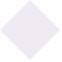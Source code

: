 <mxfile version="21.6.8" type="device">
  <diagram name="Página-1" id="65qDK_cVBOeMfHHPYPRh">
    <mxGraphModel dx="567" dy="328" grid="1" gridSize="10" guides="1" tooltips="1" connect="1" arrows="1" fold="1" page="1" pageScale="1" pageWidth="827" pageHeight="1169" math="0" shadow="0">
      <root>
        <mxCell id="0" />
        <mxCell id="1" parent="0" />
        <mxCell id="S-5RV4ET3H9NoTeO7ROx-1" value="" style="rhombus;whiteSpace=wrap;html=1;strokeColor=none;fillColor=#E1D5E7;opacity=50;" vertex="1" parent="1">
          <mxGeometry x="370" y="380" width="30" height="30" as="geometry" />
        </mxCell>
      </root>
    </mxGraphModel>
  </diagram>
</mxfile>
